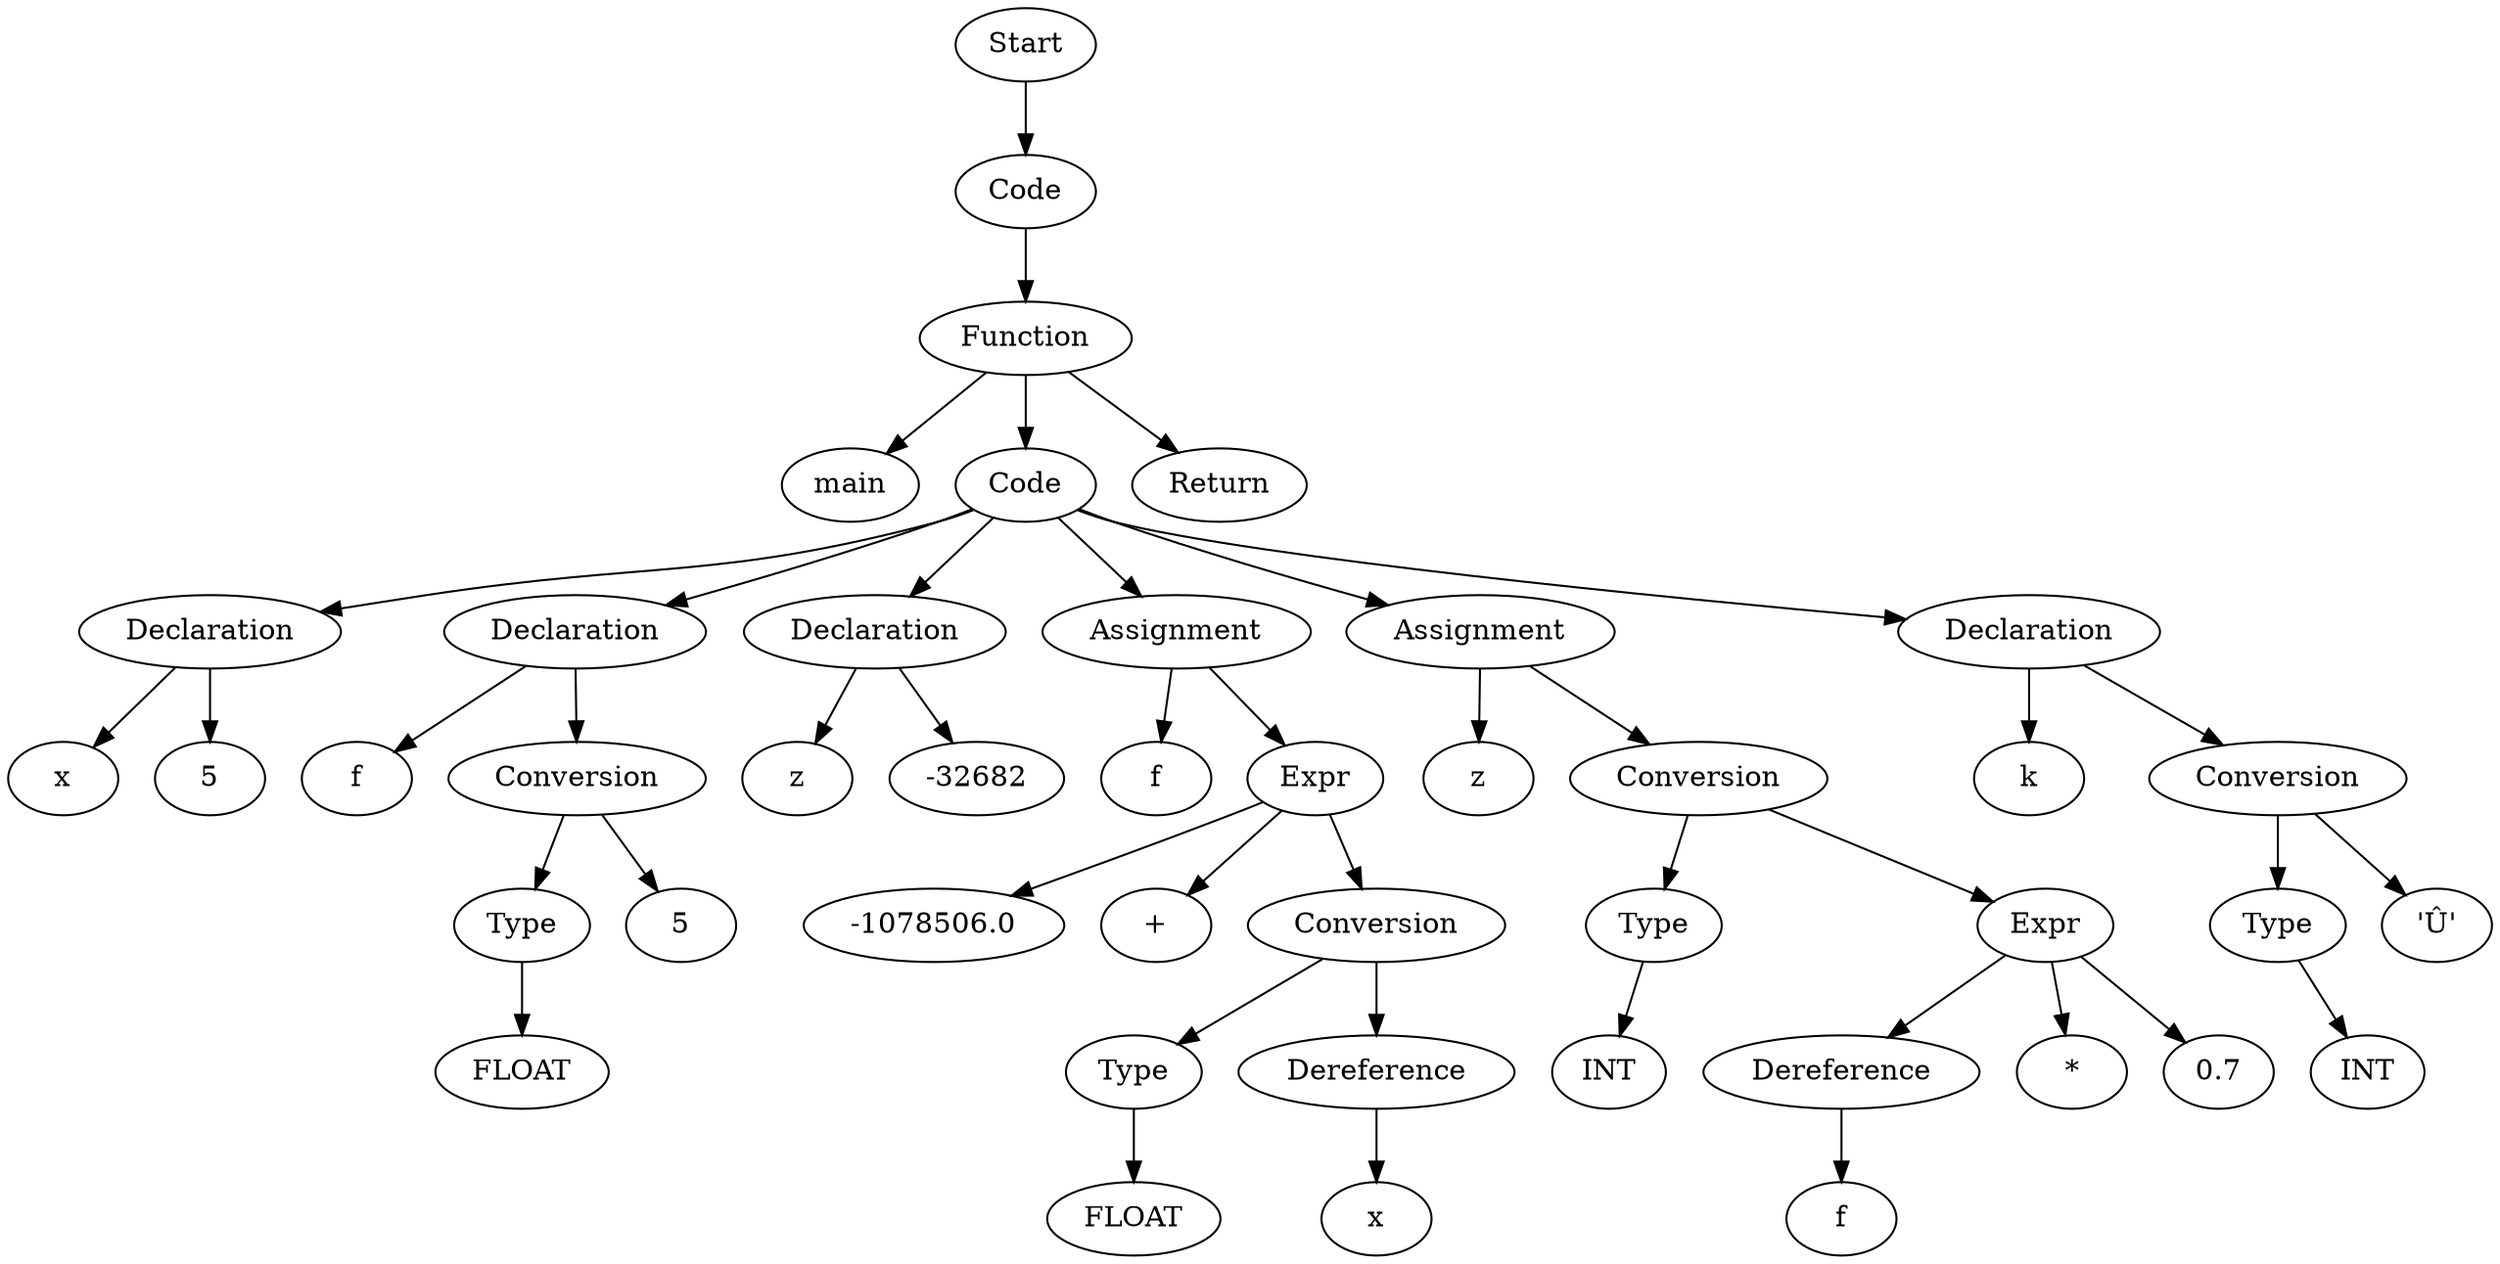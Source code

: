 digraph AST {
  "128502872768368" [label="Start"];
  "128502872768368" -> "128502872766928";
  "128502872766928" [label="Code"];
  "128502872766928" -> "128502761815728";
  "128502761815728" [label="Function"];
  "128502761815728" -> "128502761804064";
  "128502761815728" -> "128502761813712";
  "128502761815728" -> "128502761802000";
  "128502761804064" [label="main"];
  "128502761813712" [label="Code"];
  "128502761813712" -> "128502761812944";
  "128502761813712" -> "128502761801472";
  "128502761813712" -> "128502761810736";
  "128502761813712" -> "128502761808624";
  "128502761813712" -> "128502761809200";
  "128502761813712" -> "128502761811024";
  "128502761812944" [label="Declaration"];
  "128502761812944" -> "128502761807808";
  "128502761812944" -> "128502761802528";
  "128502761807808" [label="x"];
  "128502761802528" [label="5"];
  "128502761801472" [label="Declaration"];
  "128502761801472" -> "128502761805600";
  "128502761801472" -> "128502761806224";
  "128502761805600" [label="f"];
  "128502761806224" [label="Conversion"];
  "128502761806224" -> "128502761806608";
  "128502761806224" -> "128502761816016";
  "128502761806608" [label="Type"];
  "128502761806608" -> "128502761811312";
  "128502761811312" [label="FLOAT"];
  "128502761816016" [label="5"];
  "128502761810736" [label="Declaration"];
  "128502761810736" -> "128502761806080";
  "128502761810736" -> "128502761804448";
  "128502761806080" [label="z"];
  "128502761804448" [label="-32682"];
  "128502761808624" [label="Assignment"];
  "128502761808624" -> "128502761803392";
  "128502761808624" -> "128502761808336";
  "128502761803392" [label="f"];
  "128502761808336" [label="Expr"];
  "128502761808336" -> "128502761801280";
  "128502761808336" -> "128502761815392";
  "128502761808336" -> "128502761802336";
  "128502761801280" [label="-1078506.0"];
  "128502761815392" [label="+"];
  "128502761802336" [label="Conversion"];
  "128502761802336" -> "128502761805072";
  "128502761802336" -> "128502761814288";
  "128502761805072" [label="Type"];
  "128502761805072" -> "128502761804976";
  "128502761804976" [label="FLOAT"];
  "128502761814288" [label="Dereference"];
  "128502761814288" -> "128502761815680";
  "128502761815680" [label="x"];
  "128502761809200" [label="Assignment"];
  "128502761809200" -> "128502761812176";
  "128502761809200" -> "128502761814864";
  "128502761812176" [label="z"];
  "128502761814864" [label="Conversion"];
  "128502761814864" -> "128502761815248";
  "128502761814864" -> "128502761801328";
  "128502761815248" [label="Type"];
  "128502761815248" -> "128502761813136";
  "128502761813136" [label="INT"];
  "128502761801328" [label="Expr"];
  "128502761801328" -> "128502761803056";
  "128502761801328" -> "128502761808864";
  "128502761801328" -> "128502761815824";
  "128502761803056" [label="Dereference"];
  "128502761803056" -> "128502761814144";
  "128502761814144" [label="f"];
  "128502761808864" [label="*"];
  "128502761815824" [label="0.7"];
  "128502761811024" [label="Declaration"];
  "128502761811024" -> "128502761803488";
  "128502761811024" -> "128502761811504";
  "128502761803488" [label="k"];
  "128502761811504" [label="Conversion"];
  "128502761811504" -> "128502761809488";
  "128502761811504" -> "128502761800992";
  "128502761809488" [label="Type"];
  "128502761809488" -> "128502761803200";
  "128502761803200" [label="INT"];
  "128502761800992" [label="'Û'"];
  "128502761802000" [label="Return"];
}
